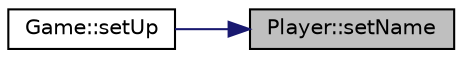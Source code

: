 digraph "Player::setName"
{
 // INTERACTIVE_SVG=YES
 // LATEX_PDF_SIZE
  edge [fontname="Helvetica",fontsize="10",labelfontname="Helvetica",labelfontsize="10"];
  node [fontname="Helvetica",fontsize="10",shape=record];
  rankdir="RL";
  Node1 [label="Player::setName",height=0.2,width=0.4,color="black", fillcolor="grey75", style="filled", fontcolor="black",tooltip=" "];
  Node1 -> Node2 [dir="back",color="midnightblue",fontsize="10",style="solid",fontname="Helvetica"];
  Node2 [label="Game::setUp",height=0.2,width=0.4,color="black", fillcolor="white", style="filled",URL="$dd/d1f/class_game.html#a5a84f7af5c736f92c1bb0ab672a7d08f",tooltip=" "];
}

